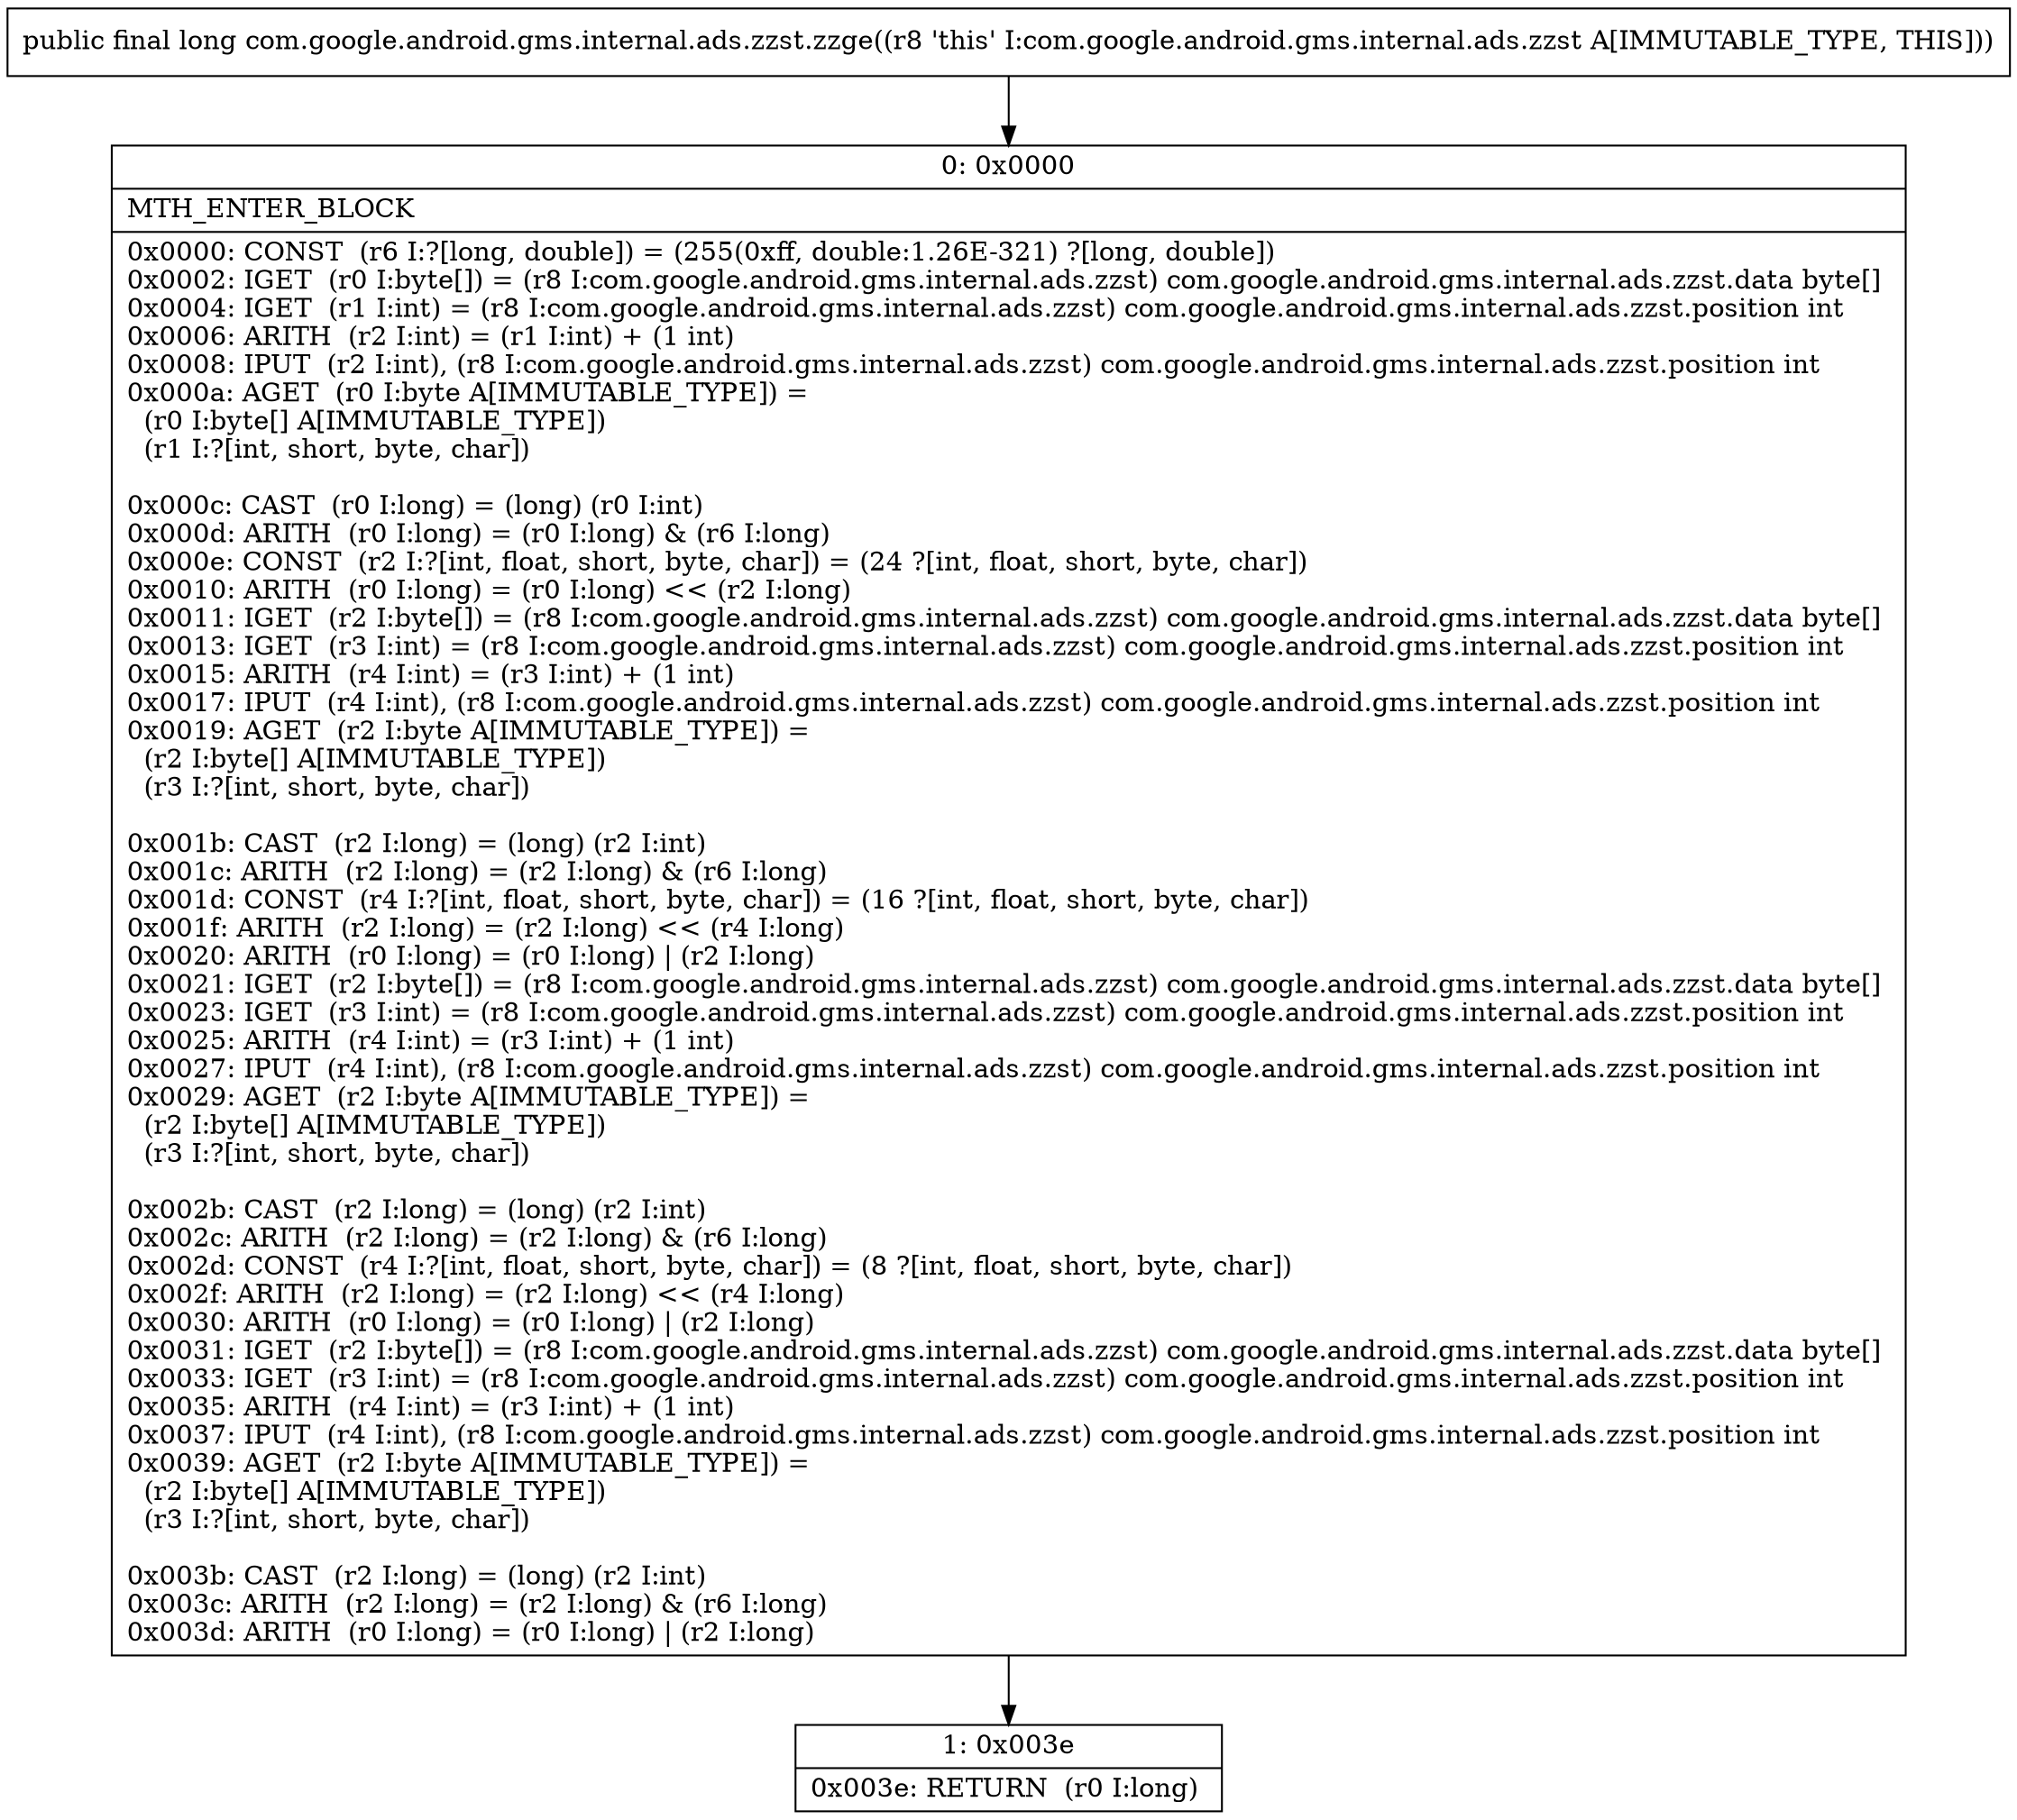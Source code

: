 digraph "CFG forcom.google.android.gms.internal.ads.zzst.zzge()J" {
Node_0 [shape=record,label="{0\:\ 0x0000|MTH_ENTER_BLOCK\l|0x0000: CONST  (r6 I:?[long, double]) = (255(0xff, double:1.26E\-321) ?[long, double]) \l0x0002: IGET  (r0 I:byte[]) = (r8 I:com.google.android.gms.internal.ads.zzst) com.google.android.gms.internal.ads.zzst.data byte[] \l0x0004: IGET  (r1 I:int) = (r8 I:com.google.android.gms.internal.ads.zzst) com.google.android.gms.internal.ads.zzst.position int \l0x0006: ARITH  (r2 I:int) = (r1 I:int) + (1 int) \l0x0008: IPUT  (r2 I:int), (r8 I:com.google.android.gms.internal.ads.zzst) com.google.android.gms.internal.ads.zzst.position int \l0x000a: AGET  (r0 I:byte A[IMMUTABLE_TYPE]) = \l  (r0 I:byte[] A[IMMUTABLE_TYPE])\l  (r1 I:?[int, short, byte, char])\l \l0x000c: CAST  (r0 I:long) = (long) (r0 I:int) \l0x000d: ARITH  (r0 I:long) = (r0 I:long) & (r6 I:long) \l0x000e: CONST  (r2 I:?[int, float, short, byte, char]) = (24 ?[int, float, short, byte, char]) \l0x0010: ARITH  (r0 I:long) = (r0 I:long) \<\< (r2 I:long) \l0x0011: IGET  (r2 I:byte[]) = (r8 I:com.google.android.gms.internal.ads.zzst) com.google.android.gms.internal.ads.zzst.data byte[] \l0x0013: IGET  (r3 I:int) = (r8 I:com.google.android.gms.internal.ads.zzst) com.google.android.gms.internal.ads.zzst.position int \l0x0015: ARITH  (r4 I:int) = (r3 I:int) + (1 int) \l0x0017: IPUT  (r4 I:int), (r8 I:com.google.android.gms.internal.ads.zzst) com.google.android.gms.internal.ads.zzst.position int \l0x0019: AGET  (r2 I:byte A[IMMUTABLE_TYPE]) = \l  (r2 I:byte[] A[IMMUTABLE_TYPE])\l  (r3 I:?[int, short, byte, char])\l \l0x001b: CAST  (r2 I:long) = (long) (r2 I:int) \l0x001c: ARITH  (r2 I:long) = (r2 I:long) & (r6 I:long) \l0x001d: CONST  (r4 I:?[int, float, short, byte, char]) = (16 ?[int, float, short, byte, char]) \l0x001f: ARITH  (r2 I:long) = (r2 I:long) \<\< (r4 I:long) \l0x0020: ARITH  (r0 I:long) = (r0 I:long) \| (r2 I:long) \l0x0021: IGET  (r2 I:byte[]) = (r8 I:com.google.android.gms.internal.ads.zzst) com.google.android.gms.internal.ads.zzst.data byte[] \l0x0023: IGET  (r3 I:int) = (r8 I:com.google.android.gms.internal.ads.zzst) com.google.android.gms.internal.ads.zzst.position int \l0x0025: ARITH  (r4 I:int) = (r3 I:int) + (1 int) \l0x0027: IPUT  (r4 I:int), (r8 I:com.google.android.gms.internal.ads.zzst) com.google.android.gms.internal.ads.zzst.position int \l0x0029: AGET  (r2 I:byte A[IMMUTABLE_TYPE]) = \l  (r2 I:byte[] A[IMMUTABLE_TYPE])\l  (r3 I:?[int, short, byte, char])\l \l0x002b: CAST  (r2 I:long) = (long) (r2 I:int) \l0x002c: ARITH  (r2 I:long) = (r2 I:long) & (r6 I:long) \l0x002d: CONST  (r4 I:?[int, float, short, byte, char]) = (8 ?[int, float, short, byte, char]) \l0x002f: ARITH  (r2 I:long) = (r2 I:long) \<\< (r4 I:long) \l0x0030: ARITH  (r0 I:long) = (r0 I:long) \| (r2 I:long) \l0x0031: IGET  (r2 I:byte[]) = (r8 I:com.google.android.gms.internal.ads.zzst) com.google.android.gms.internal.ads.zzst.data byte[] \l0x0033: IGET  (r3 I:int) = (r8 I:com.google.android.gms.internal.ads.zzst) com.google.android.gms.internal.ads.zzst.position int \l0x0035: ARITH  (r4 I:int) = (r3 I:int) + (1 int) \l0x0037: IPUT  (r4 I:int), (r8 I:com.google.android.gms.internal.ads.zzst) com.google.android.gms.internal.ads.zzst.position int \l0x0039: AGET  (r2 I:byte A[IMMUTABLE_TYPE]) = \l  (r2 I:byte[] A[IMMUTABLE_TYPE])\l  (r3 I:?[int, short, byte, char])\l \l0x003b: CAST  (r2 I:long) = (long) (r2 I:int) \l0x003c: ARITH  (r2 I:long) = (r2 I:long) & (r6 I:long) \l0x003d: ARITH  (r0 I:long) = (r0 I:long) \| (r2 I:long) \l}"];
Node_1 [shape=record,label="{1\:\ 0x003e|0x003e: RETURN  (r0 I:long) \l}"];
MethodNode[shape=record,label="{public final long com.google.android.gms.internal.ads.zzst.zzge((r8 'this' I:com.google.android.gms.internal.ads.zzst A[IMMUTABLE_TYPE, THIS])) }"];
MethodNode -> Node_0;
Node_0 -> Node_1;
}

